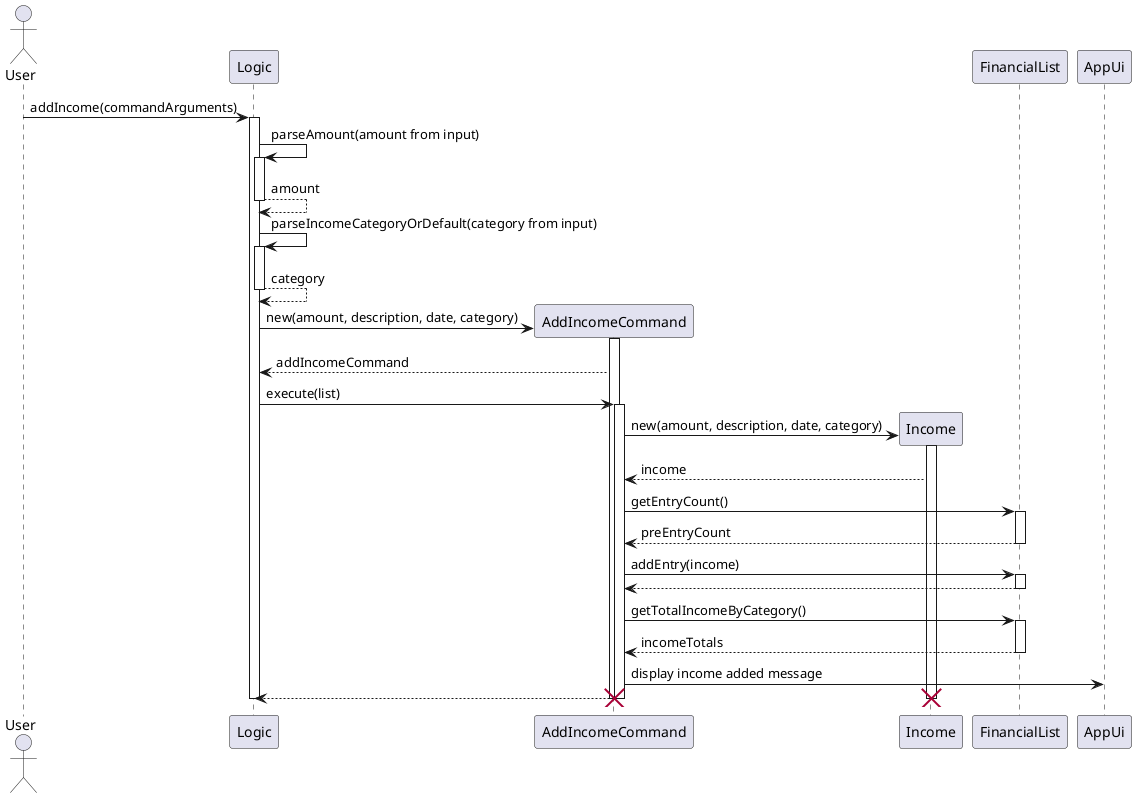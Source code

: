 @startuml
actor User
participant Logic

User -> Logic: addIncome(commandArguments)
activate Logic

Logic -> Logic: parseAmount(amount from input)
activate Logic
return amount

Logic -> Logic: parseIncomeCategoryOrDefault(category from input)
activate Logic
return category

create AddIncomeCommand
Logic -> AddIncomeCommand: new(amount, description, date, category)
activate AddIncomeCommand
AddIncomeCommand --> Logic: addIncomeCommand
Logic -> AddIncomeCommand: execute(list)
activate AddIncomeCommand

create Income
AddIncomeCommand -> Income: new(amount, description, date, category)
activate Income
Income --> AddIncomeCommand: income

AddIncomeCommand -> FinancialList: getEntryCount()
activate FinancialList
FinancialList --> AddIncomeCommand: preEntryCount
deactivate FinancialList

AddIncomeCommand -> FinancialList: addEntry(income)
activate FinancialList
return

AddIncomeCommand -> FinancialList: getTotalIncomeByCategory()
activate FinancialList
return incomeTotals

AddIncomeCommand -> AppUi: display income added message
AddIncomeCommand --> Logic
deactivate AddIncomeCommand

deactivate Income
destroy Income
deactivate AddIncomeCommand
destroy AddIncomeCommand
deactivate Logic
@enduml